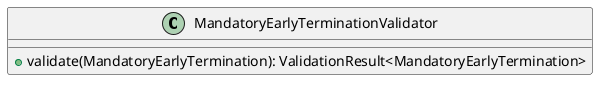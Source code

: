 @startuml

    class MandatoryEarlyTerminationValidator [[MandatoryEarlyTerminationValidator.html]] {
        +validate(MandatoryEarlyTermination): ValidationResult<MandatoryEarlyTermination>
    }

@enduml

